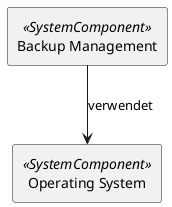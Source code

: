 @startuml

skinparam monochrome true
skinparam componentStyle uml2




show stereotype

rectangle Backup__F_Management as "Backup Management" <<SystemComponent>> {
}

rectangle Operating__F_System as "Operating System" <<SystemComponent>> {
}
Backup__F_Management -down-> Operating__F_System : verwendet 

' Begin Protected Region [[layouting]]

' End Protected Region   [[layouting]]
@enduml
' Actifsource ID=[dc5bfacd-eaac-11e8-88d3-bfc6b992bdec,452bd645-0e1a-11e9-8b4c-f9aec93d8b56,Hash]
